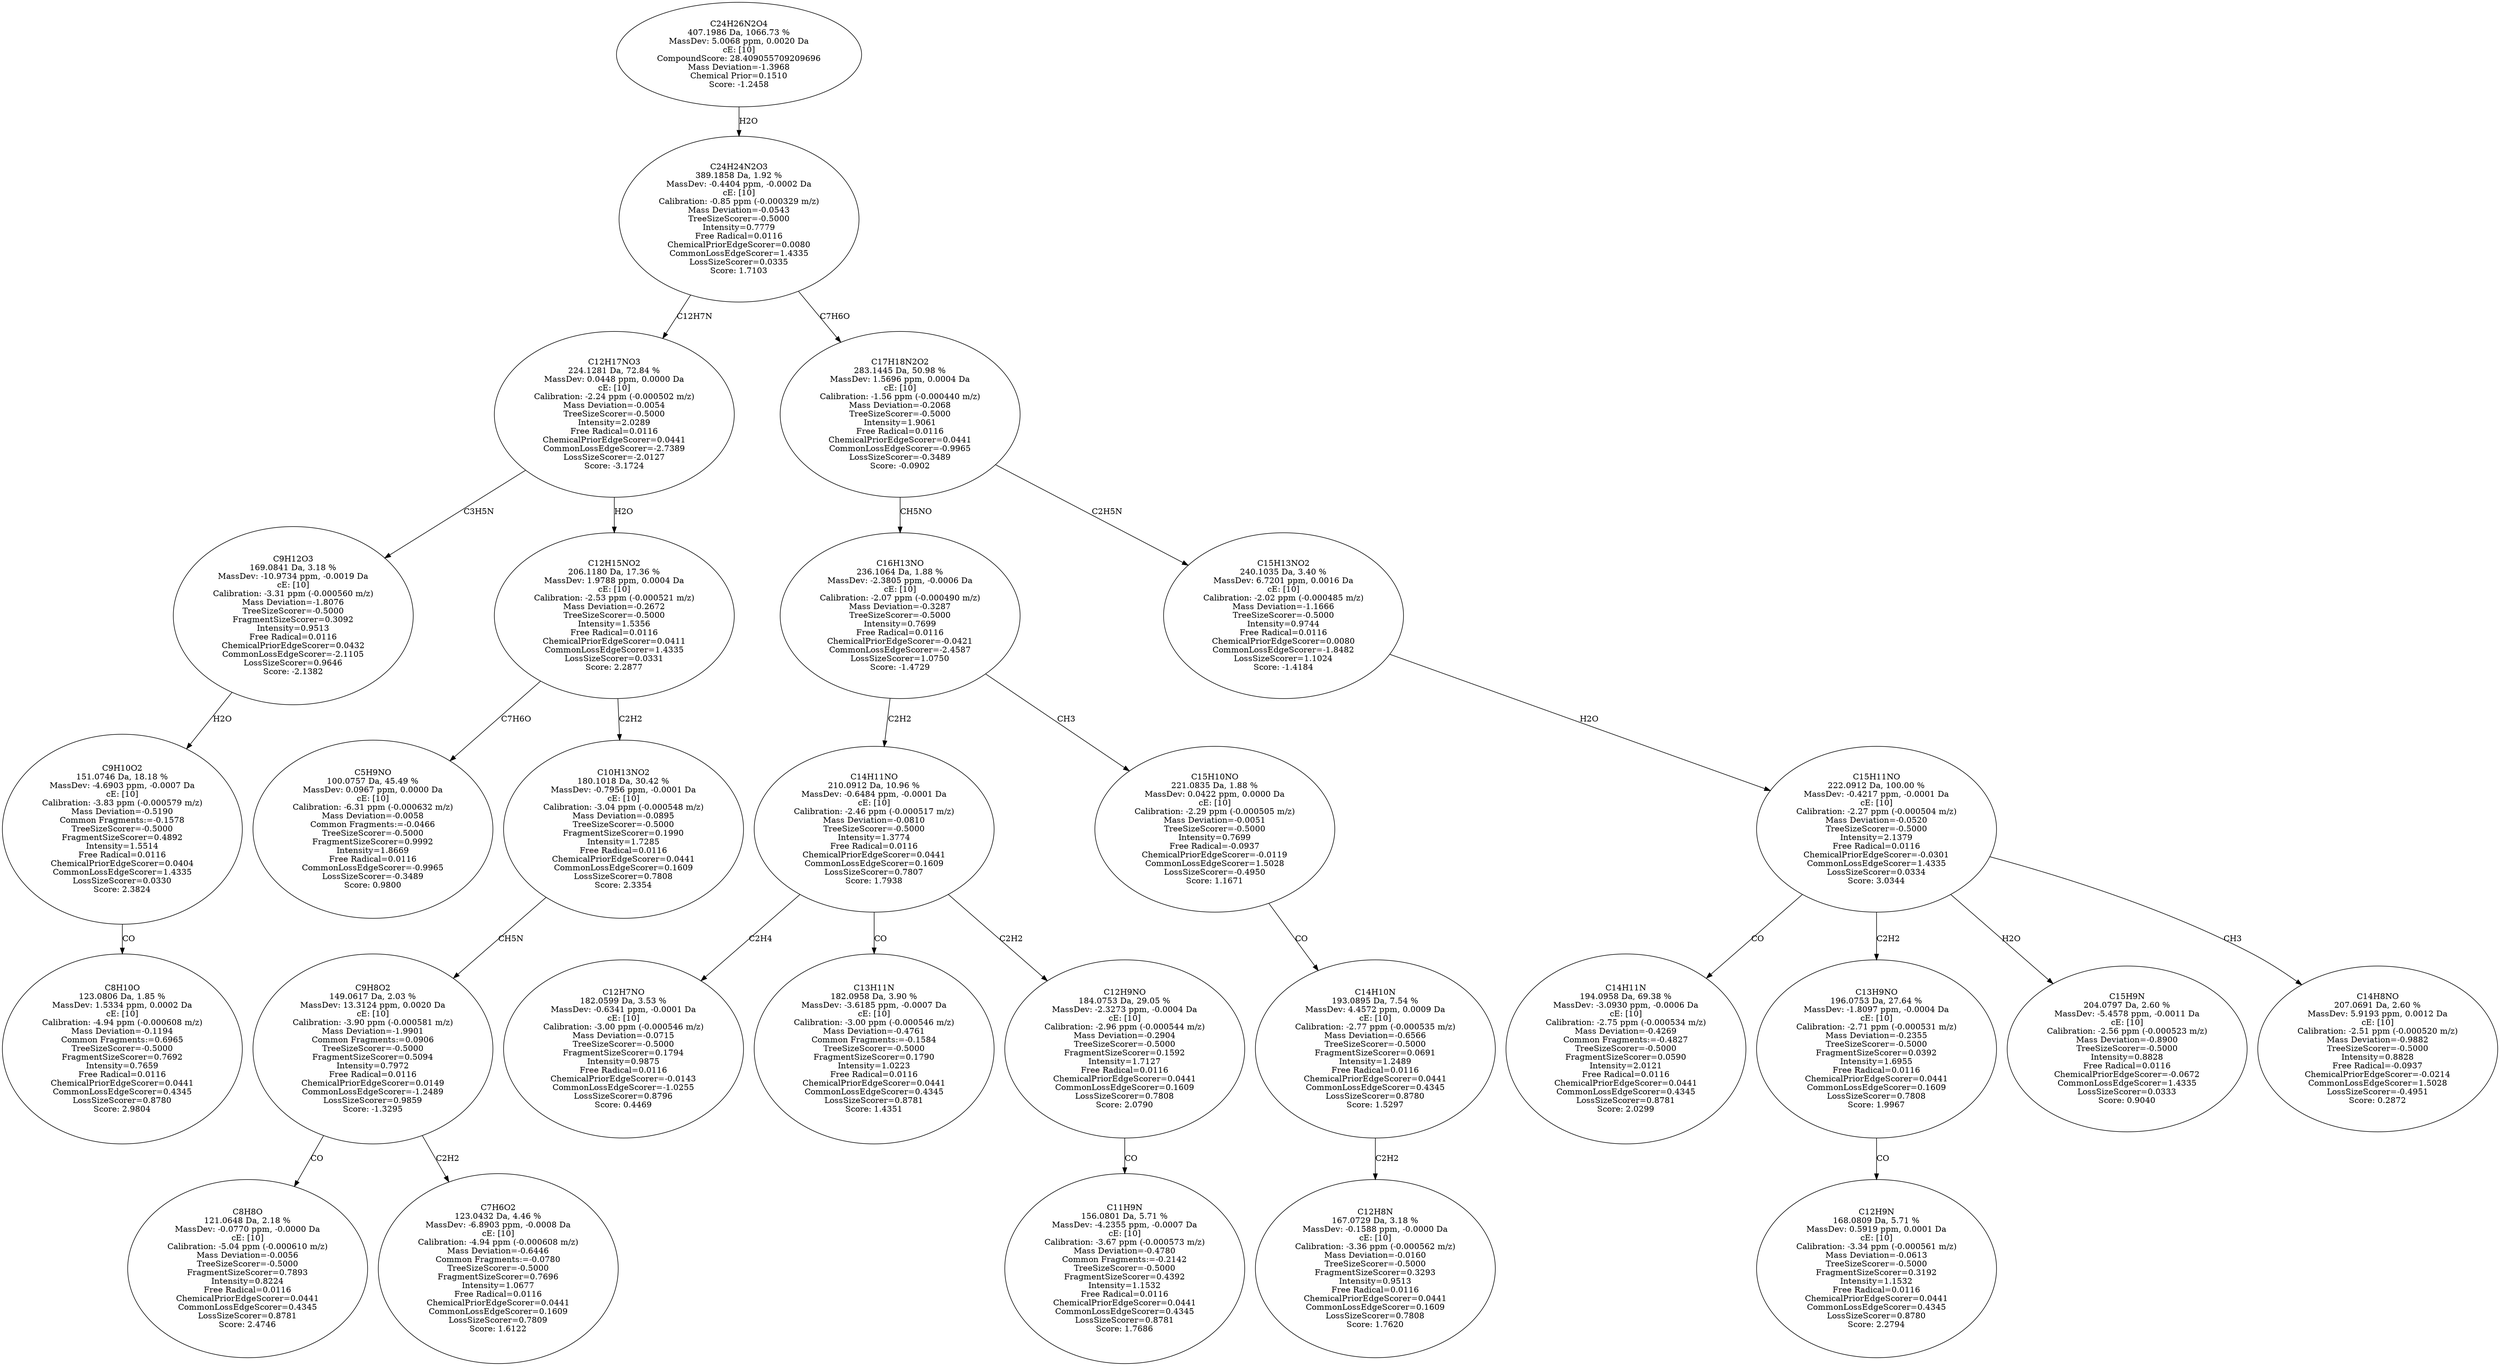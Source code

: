strict digraph {
v1 [label="C8H10O\n123.0806 Da, 1.85 %\nMassDev: 1.5334 ppm, 0.0002 Da\ncE: [10]\nCalibration: -4.94 ppm (-0.000608 m/z)\nMass Deviation=-0.1194\nCommon Fragments:=0.6965\nTreeSizeScorer=-0.5000\nFragmentSizeScorer=0.7692\nIntensity=0.7659\nFree Radical=0.0116\nChemicalPriorEdgeScorer=0.0441\nCommonLossEdgeScorer=0.4345\nLossSizeScorer=0.8780\nScore: 2.9804"];
v2 [label="C9H10O2\n151.0746 Da, 18.18 %\nMassDev: -4.6903 ppm, -0.0007 Da\ncE: [10]\nCalibration: -3.83 ppm (-0.000579 m/z)\nMass Deviation=-0.5190\nCommon Fragments:=-0.1578\nTreeSizeScorer=-0.5000\nFragmentSizeScorer=0.4892\nIntensity=1.5514\nFree Radical=0.0116\nChemicalPriorEdgeScorer=0.0404\nCommonLossEdgeScorer=1.4335\nLossSizeScorer=0.0330\nScore: 2.3824"];
v3 [label="C9H12O3\n169.0841 Da, 3.18 %\nMassDev: -10.9734 ppm, -0.0019 Da\ncE: [10]\nCalibration: -3.31 ppm (-0.000560 m/z)\nMass Deviation=-1.8076\nTreeSizeScorer=-0.5000\nFragmentSizeScorer=0.3092\nIntensity=0.9513\nFree Radical=0.0116\nChemicalPriorEdgeScorer=0.0432\nCommonLossEdgeScorer=-2.1105\nLossSizeScorer=0.9646\nScore: -2.1382"];
v4 [label="C5H9NO\n100.0757 Da, 45.49 %\nMassDev: 0.0967 ppm, 0.0000 Da\ncE: [10]\nCalibration: -6.31 ppm (-0.000632 m/z)\nMass Deviation=-0.0058\nCommon Fragments:=-0.0466\nTreeSizeScorer=-0.5000\nFragmentSizeScorer=0.9992\nIntensity=1.8669\nFree Radical=0.0116\nCommonLossEdgeScorer=-0.9965\nLossSizeScorer=-0.3489\nScore: 0.9800"];
v5 [label="C8H8O\n121.0648 Da, 2.18 %\nMassDev: -0.0770 ppm, -0.0000 Da\ncE: [10]\nCalibration: -5.04 ppm (-0.000610 m/z)\nMass Deviation=-0.0056\nTreeSizeScorer=-0.5000\nFragmentSizeScorer=0.7893\nIntensity=0.8224\nFree Radical=0.0116\nChemicalPriorEdgeScorer=0.0441\nCommonLossEdgeScorer=0.4345\nLossSizeScorer=0.8781\nScore: 2.4746"];
v6 [label="C7H6O2\n123.0432 Da, 4.46 %\nMassDev: -6.8903 ppm, -0.0008 Da\ncE: [10]\nCalibration: -4.94 ppm (-0.000608 m/z)\nMass Deviation=-0.6446\nCommon Fragments:=-0.0780\nTreeSizeScorer=-0.5000\nFragmentSizeScorer=0.7696\nIntensity=1.0677\nFree Radical=0.0116\nChemicalPriorEdgeScorer=0.0441\nCommonLossEdgeScorer=0.1609\nLossSizeScorer=0.7809\nScore: 1.6122"];
v7 [label="C9H8O2\n149.0617 Da, 2.03 %\nMassDev: 13.3124 ppm, 0.0020 Da\ncE: [10]\nCalibration: -3.90 ppm (-0.000581 m/z)\nMass Deviation=-1.9901\nCommon Fragments:=0.0906\nTreeSizeScorer=-0.5000\nFragmentSizeScorer=0.5094\nIntensity=0.7972\nFree Radical=0.0116\nChemicalPriorEdgeScorer=0.0149\nCommonLossEdgeScorer=-1.2489\nLossSizeScorer=0.9859\nScore: -1.3295"];
v8 [label="C10H13NO2\n180.1018 Da, 30.42 %\nMassDev: -0.7956 ppm, -0.0001 Da\ncE: [10]\nCalibration: -3.04 ppm (-0.000548 m/z)\nMass Deviation=-0.0895\nTreeSizeScorer=-0.5000\nFragmentSizeScorer=0.1990\nIntensity=1.7285\nFree Radical=0.0116\nChemicalPriorEdgeScorer=0.0441\nCommonLossEdgeScorer=0.1609\nLossSizeScorer=0.7808\nScore: 2.3354"];
v9 [label="C12H15NO2\n206.1180 Da, 17.36 %\nMassDev: 1.9788 ppm, 0.0004 Da\ncE: [10]\nCalibration: -2.53 ppm (-0.000521 m/z)\nMass Deviation=-0.2672\nTreeSizeScorer=-0.5000\nIntensity=1.5356\nFree Radical=0.0116\nChemicalPriorEdgeScorer=0.0411\nCommonLossEdgeScorer=1.4335\nLossSizeScorer=0.0331\nScore: 2.2877"];
v10 [label="C12H17NO3\n224.1281 Da, 72.84 %\nMassDev: 0.0448 ppm, 0.0000 Da\ncE: [10]\nCalibration: -2.24 ppm (-0.000502 m/z)\nMass Deviation=-0.0054\nTreeSizeScorer=-0.5000\nIntensity=2.0289\nFree Radical=0.0116\nChemicalPriorEdgeScorer=0.0441\nCommonLossEdgeScorer=-2.7389\nLossSizeScorer=-2.0127\nScore: -3.1724"];
v11 [label="C12H7NO\n182.0599 Da, 3.53 %\nMassDev: -0.6341 ppm, -0.0001 Da\ncE: [10]\nCalibration: -3.00 ppm (-0.000546 m/z)\nMass Deviation=-0.0715\nTreeSizeScorer=-0.5000\nFragmentSizeScorer=0.1794\nIntensity=0.9875\nFree Radical=0.0116\nChemicalPriorEdgeScorer=-0.0143\nCommonLossEdgeScorer=-1.0255\nLossSizeScorer=0.8796\nScore: 0.4469"];
v12 [label="C13H11N\n182.0958 Da, 3.90 %\nMassDev: -3.6185 ppm, -0.0007 Da\ncE: [10]\nCalibration: -3.00 ppm (-0.000546 m/z)\nMass Deviation=-0.4761\nCommon Fragments:=-0.1584\nTreeSizeScorer=-0.5000\nFragmentSizeScorer=0.1790\nIntensity=1.0223\nFree Radical=0.0116\nChemicalPriorEdgeScorer=0.0441\nCommonLossEdgeScorer=0.4345\nLossSizeScorer=0.8781\nScore: 1.4351"];
v13 [label="C11H9N\n156.0801 Da, 5.71 %\nMassDev: -4.2355 ppm, -0.0007 Da\ncE: [10]\nCalibration: -3.67 ppm (-0.000573 m/z)\nMass Deviation=-0.4780\nCommon Fragments:=-0.2142\nTreeSizeScorer=-0.5000\nFragmentSizeScorer=0.4392\nIntensity=1.1532\nFree Radical=0.0116\nChemicalPriorEdgeScorer=0.0441\nCommonLossEdgeScorer=0.4345\nLossSizeScorer=0.8781\nScore: 1.7686"];
v14 [label="C12H9NO\n184.0753 Da, 29.05 %\nMassDev: -2.3273 ppm, -0.0004 Da\ncE: [10]\nCalibration: -2.96 ppm (-0.000544 m/z)\nMass Deviation=-0.2904\nTreeSizeScorer=-0.5000\nFragmentSizeScorer=0.1592\nIntensity=1.7127\nFree Radical=0.0116\nChemicalPriorEdgeScorer=0.0441\nCommonLossEdgeScorer=0.1609\nLossSizeScorer=0.7808\nScore: 2.0790"];
v15 [label="C14H11NO\n210.0912 Da, 10.96 %\nMassDev: -0.6484 ppm, -0.0001 Da\ncE: [10]\nCalibration: -2.46 ppm (-0.000517 m/z)\nMass Deviation=-0.0810\nTreeSizeScorer=-0.5000\nIntensity=1.3774\nFree Radical=0.0116\nChemicalPriorEdgeScorer=0.0441\nCommonLossEdgeScorer=0.1609\nLossSizeScorer=0.7807\nScore: 1.7938"];
v16 [label="C12H8N\n167.0729 Da, 3.18 %\nMassDev: -0.1588 ppm, -0.0000 Da\ncE: [10]\nCalibration: -3.36 ppm (-0.000562 m/z)\nMass Deviation=-0.0160\nTreeSizeScorer=-0.5000\nFragmentSizeScorer=0.3293\nIntensity=0.9513\nFree Radical=0.0116\nChemicalPriorEdgeScorer=0.0441\nCommonLossEdgeScorer=0.1609\nLossSizeScorer=0.7808\nScore: 1.7620"];
v17 [label="C14H10N\n193.0895 Da, 7.54 %\nMassDev: 4.4572 ppm, 0.0009 Da\ncE: [10]\nCalibration: -2.77 ppm (-0.000535 m/z)\nMass Deviation=-0.6566\nTreeSizeScorer=-0.5000\nFragmentSizeScorer=0.0691\nIntensity=1.2489\nFree Radical=0.0116\nChemicalPriorEdgeScorer=0.0441\nCommonLossEdgeScorer=0.4345\nLossSizeScorer=0.8780\nScore: 1.5297"];
v18 [label="C15H10NO\n221.0835 Da, 1.88 %\nMassDev: 0.0422 ppm, 0.0000 Da\ncE: [10]\nCalibration: -2.29 ppm (-0.000505 m/z)\nMass Deviation=-0.0051\nTreeSizeScorer=-0.5000\nIntensity=0.7699\nFree Radical=-0.0937\nChemicalPriorEdgeScorer=-0.0119\nCommonLossEdgeScorer=1.5028\nLossSizeScorer=-0.4950\nScore: 1.1671"];
v19 [label="C16H13NO\n236.1064 Da, 1.88 %\nMassDev: -2.3805 ppm, -0.0006 Da\ncE: [10]\nCalibration: -2.07 ppm (-0.000490 m/z)\nMass Deviation=-0.3287\nTreeSizeScorer=-0.5000\nIntensity=0.7699\nFree Radical=0.0116\nChemicalPriorEdgeScorer=-0.0421\nCommonLossEdgeScorer=-2.4587\nLossSizeScorer=1.0750\nScore: -1.4729"];
v20 [label="C14H11N\n194.0958 Da, 69.38 %\nMassDev: -3.0930 ppm, -0.0006 Da\ncE: [10]\nCalibration: -2.75 ppm (-0.000534 m/z)\nMass Deviation=-0.4269\nCommon Fragments:=-0.4827\nTreeSizeScorer=-0.5000\nFragmentSizeScorer=0.0590\nIntensity=2.0121\nFree Radical=0.0116\nChemicalPriorEdgeScorer=0.0441\nCommonLossEdgeScorer=0.4345\nLossSizeScorer=0.8781\nScore: 2.0299"];
v21 [label="C12H9N\n168.0809 Da, 5.71 %\nMassDev: 0.5919 ppm, 0.0001 Da\ncE: [10]\nCalibration: -3.34 ppm (-0.000561 m/z)\nMass Deviation=-0.0613\nTreeSizeScorer=-0.5000\nFragmentSizeScorer=0.3192\nIntensity=1.1532\nFree Radical=0.0116\nChemicalPriorEdgeScorer=0.0441\nCommonLossEdgeScorer=0.4345\nLossSizeScorer=0.8780\nScore: 2.2794"];
v22 [label="C13H9NO\n196.0753 Da, 27.64 %\nMassDev: -1.8097 ppm, -0.0004 Da\ncE: [10]\nCalibration: -2.71 ppm (-0.000531 m/z)\nMass Deviation=-0.2355\nTreeSizeScorer=-0.5000\nFragmentSizeScorer=0.0392\nIntensity=1.6955\nFree Radical=0.0116\nChemicalPriorEdgeScorer=0.0441\nCommonLossEdgeScorer=0.1609\nLossSizeScorer=0.7808\nScore: 1.9967"];
v23 [label="C15H9N\n204.0797 Da, 2.60 %\nMassDev: -5.4578 ppm, -0.0011 Da\ncE: [10]\nCalibration: -2.56 ppm (-0.000523 m/z)\nMass Deviation=-0.8900\nTreeSizeScorer=-0.5000\nIntensity=0.8828\nFree Radical=0.0116\nChemicalPriorEdgeScorer=-0.0672\nCommonLossEdgeScorer=1.4335\nLossSizeScorer=0.0333\nScore: 0.9040"];
v24 [label="C14H8NO\n207.0691 Da, 2.60 %\nMassDev: 5.9193 ppm, 0.0012 Da\ncE: [10]\nCalibration: -2.51 ppm (-0.000520 m/z)\nMass Deviation=-0.9882\nTreeSizeScorer=-0.5000\nIntensity=0.8828\nFree Radical=-0.0937\nChemicalPriorEdgeScorer=-0.0214\nCommonLossEdgeScorer=1.5028\nLossSizeScorer=-0.4951\nScore: 0.2872"];
v25 [label="C15H11NO\n222.0912 Da, 100.00 %\nMassDev: -0.4217 ppm, -0.0001 Da\ncE: [10]\nCalibration: -2.27 ppm (-0.000504 m/z)\nMass Deviation=-0.0520\nTreeSizeScorer=-0.5000\nIntensity=2.1379\nFree Radical=0.0116\nChemicalPriorEdgeScorer=-0.0301\nCommonLossEdgeScorer=1.4335\nLossSizeScorer=0.0334\nScore: 3.0344"];
v26 [label="C15H13NO2\n240.1035 Da, 3.40 %\nMassDev: 6.7201 ppm, 0.0016 Da\ncE: [10]\nCalibration: -2.02 ppm (-0.000485 m/z)\nMass Deviation=-1.1666\nTreeSizeScorer=-0.5000\nIntensity=0.9744\nFree Radical=0.0116\nChemicalPriorEdgeScorer=0.0080\nCommonLossEdgeScorer=-1.8482\nLossSizeScorer=1.1024\nScore: -1.4184"];
v27 [label="C17H18N2O2\n283.1445 Da, 50.98 %\nMassDev: 1.5696 ppm, 0.0004 Da\ncE: [10]\nCalibration: -1.56 ppm (-0.000440 m/z)\nMass Deviation=-0.2068\nTreeSizeScorer=-0.5000\nIntensity=1.9061\nFree Radical=0.0116\nChemicalPriorEdgeScorer=0.0441\nCommonLossEdgeScorer=-0.9965\nLossSizeScorer=-0.3489\nScore: -0.0902"];
v28 [label="C24H24N2O3\n389.1858 Da, 1.92 %\nMassDev: -0.4404 ppm, -0.0002 Da\ncE: [10]\nCalibration: -0.85 ppm (-0.000329 m/z)\nMass Deviation=-0.0543\nTreeSizeScorer=-0.5000\nIntensity=0.7779\nFree Radical=0.0116\nChemicalPriorEdgeScorer=0.0080\nCommonLossEdgeScorer=1.4335\nLossSizeScorer=0.0335\nScore: 1.7103"];
v29 [label="C24H26N2O4\n407.1986 Da, 1066.73 %\nMassDev: 5.0068 ppm, 0.0020 Da\ncE: [10]\nCompoundScore: 28.409055709209696\nMass Deviation=-1.3968\nChemical Prior=0.1510\nScore: -1.2458"];
v2 -> v1 [label="CO"];
v3 -> v2 [label="H2O"];
v10 -> v3 [label="C3H5N"];
v9 -> v4 [label="C7H6O"];
v7 -> v5 [label="CO"];
v7 -> v6 [label="C2H2"];
v8 -> v7 [label="CH5N"];
v9 -> v8 [label="C2H2"];
v10 -> v9 [label="H2O"];
v28 -> v10 [label="C12H7N"];
v15 -> v11 [label="C2H4"];
v15 -> v12 [label="CO"];
v14 -> v13 [label="CO"];
v15 -> v14 [label="C2H2"];
v19 -> v15 [label="C2H2"];
v17 -> v16 [label="C2H2"];
v18 -> v17 [label="CO"];
v19 -> v18 [label="CH3"];
v27 -> v19 [label="CH5NO"];
v25 -> v20 [label="CO"];
v22 -> v21 [label="CO"];
v25 -> v22 [label="C2H2"];
v25 -> v23 [label="H2O"];
v25 -> v24 [label="CH3"];
v26 -> v25 [label="H2O"];
v27 -> v26 [label="C2H5N"];
v28 -> v27 [label="C7H6O"];
v29 -> v28 [label="H2O"];
}